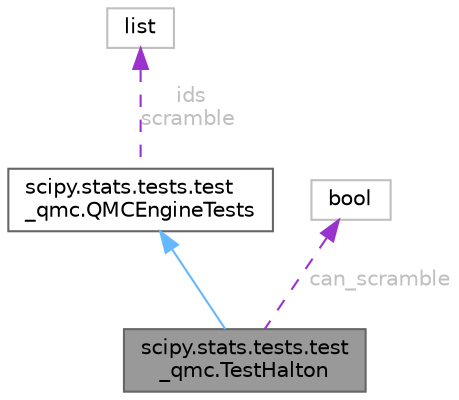digraph "scipy.stats.tests.test_qmc.TestHalton"
{
 // LATEX_PDF_SIZE
  bgcolor="transparent";
  edge [fontname=Helvetica,fontsize=10,labelfontname=Helvetica,labelfontsize=10];
  node [fontname=Helvetica,fontsize=10,shape=box,height=0.2,width=0.4];
  Node1 [id="Node000001",label="scipy.stats.tests.test\l_qmc.TestHalton",height=0.2,width=0.4,color="gray40", fillcolor="grey60", style="filled", fontcolor="black",tooltip=" "];
  Node2 -> Node1 [id="edge1_Node000001_Node000002",dir="back",color="steelblue1",style="solid",tooltip=" "];
  Node2 [id="Node000002",label="scipy.stats.tests.test\l_qmc.QMCEngineTests",height=0.2,width=0.4,color="gray40", fillcolor="white", style="filled",URL="$d6/dcd/classscipy_1_1stats_1_1tests_1_1test__qmc_1_1QMCEngineTests.html",tooltip=" "];
  Node3 -> Node2 [id="edge2_Node000002_Node000003",dir="back",color="darkorchid3",style="dashed",tooltip=" ",label=" ids\nscramble",fontcolor="grey" ];
  Node3 [id="Node000003",label="list",height=0.2,width=0.4,color="grey75", fillcolor="white", style="filled",tooltip=" "];
  Node4 -> Node1 [id="edge3_Node000001_Node000004",dir="back",color="darkorchid3",style="dashed",tooltip=" ",label=" can_scramble",fontcolor="grey" ];
  Node4 [id="Node000004",label="bool",height=0.2,width=0.4,color="grey75", fillcolor="white", style="filled",tooltip=" "];
}
